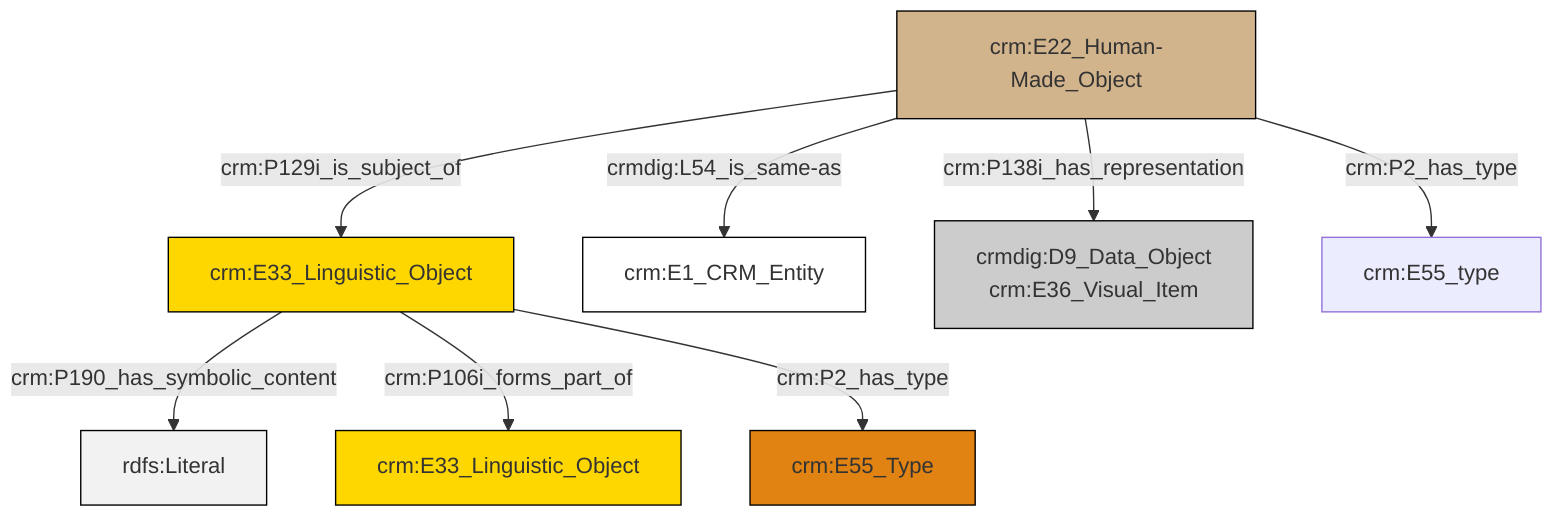 graph TD
classDef Literal fill:#f2f2f2,stroke:#000000;
classDef CRM_Entity fill:#FFFFFF,stroke:#000000;
classDef Temporal_Entity fill:#00C9E6, stroke:#000000;
classDef Type fill:#E18312, stroke:#000000;
classDef Time-Span fill:#2C9C91, stroke:#000000;
classDef Appellation fill:#FFEB7F, stroke:#000000;
classDef Place fill:#008836, stroke:#000000;
classDef Persistent_Item fill:#B266B2, stroke:#000000;
classDef Conceptual_Object fill:#FFD700, stroke:#000000;
classDef Physical_Thing fill:#D2B48C, stroke:#000000;
classDef Actor fill:#f58aad, stroke:#000000;
classDef PC_Classes fill:#4ce600, stroke:#000000;
classDef Multi fill:#cccccc,stroke:#000000;

2["crm:E22_Human-Made_Object"]:::Physical_Thing -->|crm:P129i_is_subject_of| 3["crm:E33_Linguistic_Object"]:::Conceptual_Object
2["crm:E22_Human-Made_Object"]:::Physical_Thing -->|crmdig:L54_is_same-as| 4["crm:E1_CRM_Entity"]:::CRM_Entity
3["crm:E33_Linguistic_Object"]:::Conceptual_Object -->|crm:P190_has_symbolic_content| 9[rdfs:Literal]:::Literal
3["crm:E33_Linguistic_Object"]:::Conceptual_Object -->|crm:P106i_forms_part_of| 7["crm:E33_Linguistic_Object"]:::Conceptual_Object
2["crm:E22_Human-Made_Object"]:::Physical_Thing -->|crm:P138i_has_representation| 5["crmdig:D9_Data_Object<br>crm:E36_Visual_Item"]:::Multi
3["crm:E33_Linguistic_Object"]:::Conceptual_Object -->|crm:P2_has_type| 0["crm:E55_Type"]:::Type
2["crm:E22_Human-Made_Object"]:::Physical_Thing -->|crm:P2_has_type| 15["crm:E55_type"]:::Default